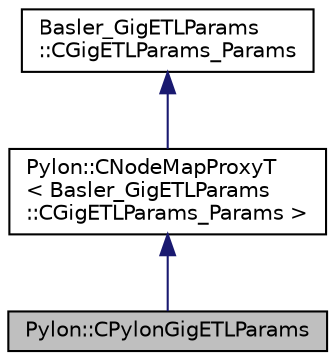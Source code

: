 digraph "Pylon::CPylonGigETLParams"
{
  edge [fontname="Helvetica",fontsize="10",labelfontname="Helvetica",labelfontsize="10"];
  node [fontname="Helvetica",fontsize="10",shape=record];
  Node1 [label="Pylon::CPylonGigETLParams",height=0.2,width=0.4,color="black", fillcolor="grey75", style="filled", fontcolor="black"];
  Node2 -> Node1 [dir="back",color="midnightblue",fontsize="10",style="solid",fontname="Helvetica"];
  Node2 [label="Pylon::CNodeMapProxyT\l\< Basler_GigETLParams\l::CGigETLParams_Params \>",height=0.2,width=0.4,color="black", fillcolor="white", style="filled",URL="$class_pylon_1_1_c_node_map_proxy_t.html"];
  Node3 -> Node2 [dir="back",color="midnightblue",fontsize="10",style="solid",fontname="Helvetica"];
  Node3 [label="Basler_GigETLParams\l::CGigETLParams_Params",height=0.2,width=0.4,color="black", fillcolor="white", style="filled",URL="$class_basler___gig_e_t_l_params_1_1_c_gig_e_t_l_params___params.html",tooltip="Interface to the GigE transport layer specific parameters. "];
}
